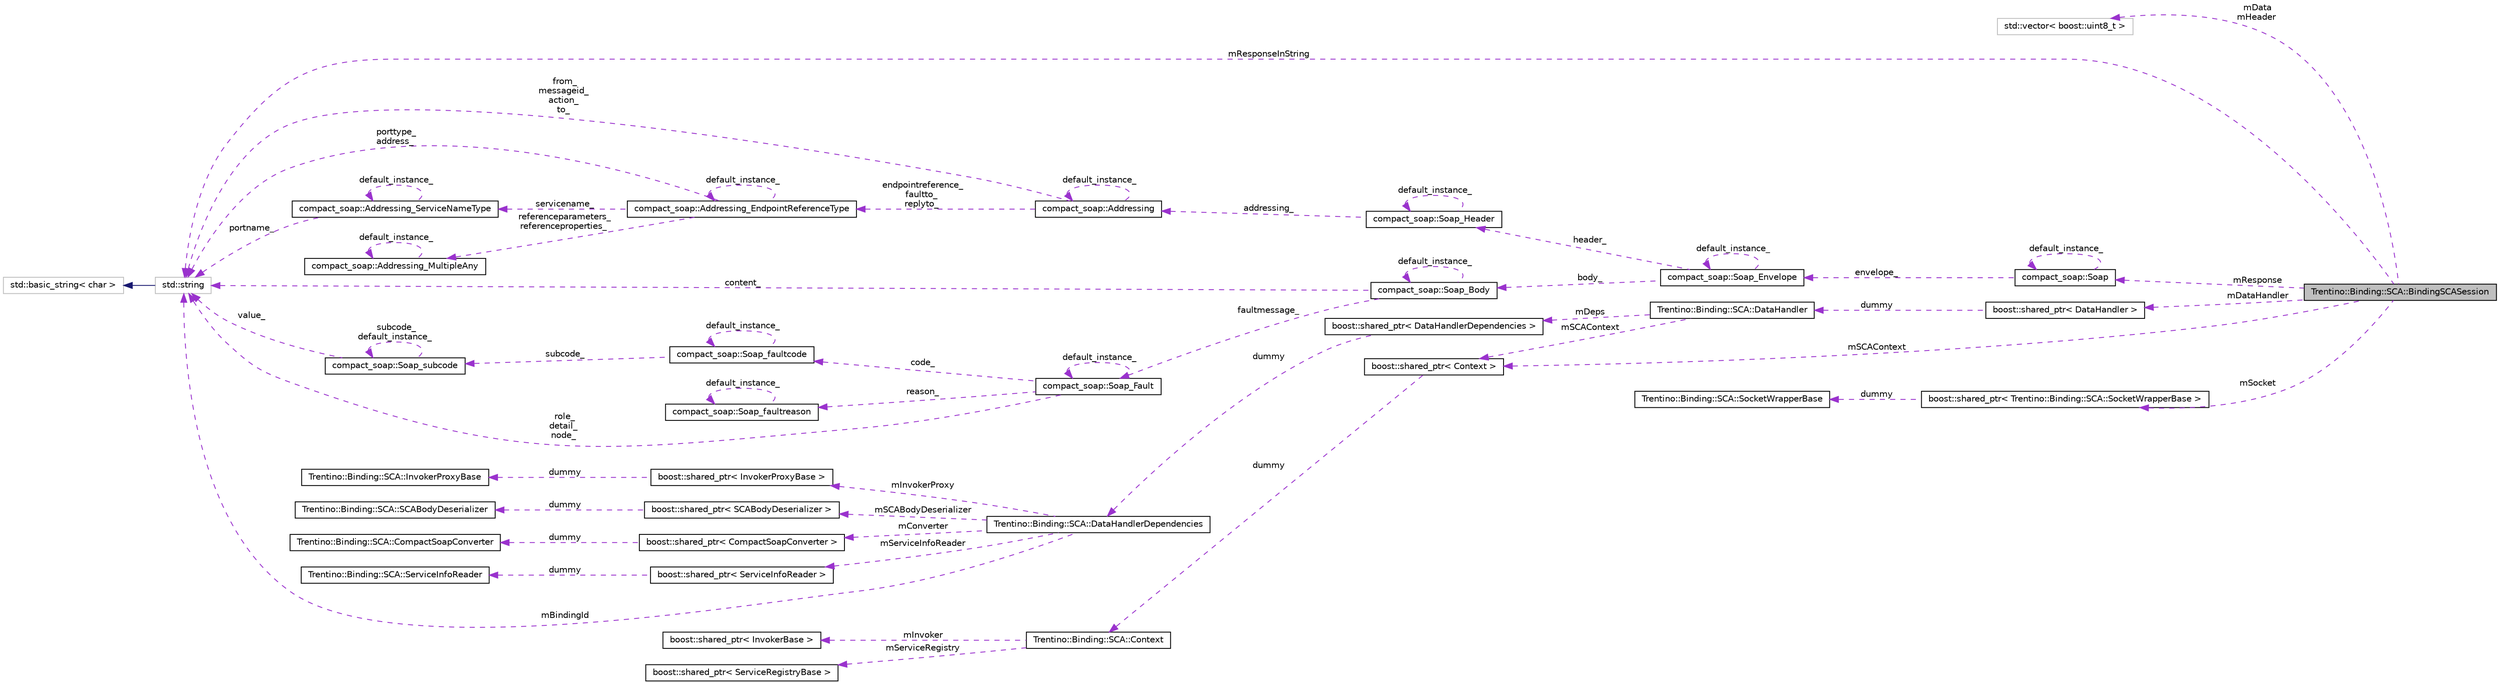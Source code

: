 digraph G
{
  edge [fontname="Helvetica",fontsize="10",labelfontname="Helvetica",labelfontsize="10"];
  node [fontname="Helvetica",fontsize="10",shape=record];
  rankdir="LR";
  Node1 [label="Trentino::Binding::SCA::BindingSCASession",height=0.2,width=0.4,color="black", fillcolor="grey75", style="filled" fontcolor="black"];
  Node2 -> Node1 [dir="back",color="darkorchid3",fontsize="10",style="dashed",label=" mData\nmHeader" ,fontname="Helvetica"];
  Node2 [label="std::vector\< boost::uint8_t \>",height=0.2,width=0.4,color="grey75", fillcolor="white", style="filled"];
  Node3 -> Node1 [dir="back",color="darkorchid3",fontsize="10",style="dashed",label=" mSCAContext" ,fontname="Helvetica"];
  Node3 [label="boost::shared_ptr\< Context \>",height=0.2,width=0.4,color="black", fillcolor="white", style="filled",URL="$classboost_1_1shared__ptr.html"];
  Node4 -> Node3 [dir="back",color="darkorchid3",fontsize="10",style="dashed",label=" dummy" ,fontname="Helvetica"];
  Node4 [label="Trentino::Binding::SCA::Context",height=0.2,width=0.4,color="black", fillcolor="white", style="filled",URL="$class_trentino_1_1_binding_1_1_s_c_a_1_1_context.html",tooltip="This clas contains external dependencies of the SCA Binding Module."];
  Node5 -> Node4 [dir="back",color="darkorchid3",fontsize="10",style="dashed",label=" mInvoker" ,fontname="Helvetica"];
  Node5 [label="boost::shared_ptr\< InvokerBase \>",height=0.2,width=0.4,color="black", fillcolor="white", style="filled",URL="$classboost_1_1shared__ptr.html"];
  Node6 -> Node4 [dir="back",color="darkorchid3",fontsize="10",style="dashed",label=" mServiceRegistry" ,fontname="Helvetica"];
  Node6 [label="boost::shared_ptr\< ServiceRegistryBase \>",height=0.2,width=0.4,color="black", fillcolor="white", style="filled",URL="$classboost_1_1shared__ptr.html"];
  Node7 -> Node1 [dir="back",color="darkorchid3",fontsize="10",style="dashed",label=" mSocket" ,fontname="Helvetica"];
  Node7 [label="boost::shared_ptr\< Trentino::Binding::SCA::SocketWrapperBase \>",height=0.2,width=0.4,color="black", fillcolor="white", style="filled",URL="$classboost_1_1shared__ptr.html"];
  Node8 -> Node7 [dir="back",color="darkorchid3",fontsize="10",style="dashed",label=" dummy" ,fontname="Helvetica"];
  Node8 [label="Trentino::Binding::SCA::SocketWrapperBase",height=0.2,width=0.4,color="black", fillcolor="white", style="filled",URL="$class_trentino_1_1_binding_1_1_s_c_a_1_1_socket_wrapper_base.html",tooltip="A wrapper around the TCP or UDP socket used by the SCA Binding the wrapper is extremly useful during ..."];
  Node9 -> Node1 [dir="back",color="darkorchid3",fontsize="10",style="dashed",label=" mResponseInString" ,fontname="Helvetica"];
  Node9 [label="std::string",height=0.2,width=0.4,color="grey75", fillcolor="white", style="filled",tooltip="STL class."];
  Node10 -> Node9 [dir="back",color="midnightblue",fontsize="10",style="solid",fontname="Helvetica"];
  Node10 [label="std::basic_string\< char \>",height=0.2,width=0.4,color="grey75", fillcolor="white", style="filled",tooltip="STL class."];
  Node11 -> Node1 [dir="back",color="darkorchid3",fontsize="10",style="dashed",label=" mDataHandler" ,fontname="Helvetica"];
  Node11 [label="boost::shared_ptr\< DataHandler \>",height=0.2,width=0.4,color="black", fillcolor="white", style="filled",URL="$classboost_1_1shared__ptr.html"];
  Node12 -> Node11 [dir="back",color="darkorchid3",fontsize="10",style="dashed",label=" dummy" ,fontname="Helvetica"];
  Node12 [label="Trentino::Binding::SCA::DataHandler",height=0.2,width=0.4,color="black", fillcolor="white", style="filled",URL="$class_trentino_1_1_binding_1_1_s_c_a_1_1_data_handler.html",tooltip="main class that process incoming messages to response. this class is independent of the Transport pro..."];
  Node3 -> Node12 [dir="back",color="darkorchid3",fontsize="10",style="dashed",label=" mSCAContext" ,fontname="Helvetica"];
  Node13 -> Node12 [dir="back",color="darkorchid3",fontsize="10",style="dashed",label=" mDeps" ,fontname="Helvetica"];
  Node13 [label="boost::shared_ptr\< DataHandlerDependencies \>",height=0.2,width=0.4,color="black", fillcolor="white", style="filled",URL="$classboost_1_1shared__ptr.html"];
  Node14 -> Node13 [dir="back",color="darkorchid3",fontsize="10",style="dashed",label=" dummy" ,fontname="Helvetica"];
  Node14 [label="Trentino::Binding::SCA::DataHandlerDependencies",height=0.2,width=0.4,color="black", fillcolor="white", style="filled",URL="$class_trentino_1_1_binding_1_1_s_c_a_1_1_data_handler_dependencies.html",tooltip="that holds datas of a DataHandler"];
  Node15 -> Node14 [dir="back",color="darkorchid3",fontsize="10",style="dashed",label=" mSCABodyDeserializer" ,fontname="Helvetica"];
  Node15 [label="boost::shared_ptr\< SCABodyDeserializer \>",height=0.2,width=0.4,color="black", fillcolor="white", style="filled",URL="$classboost_1_1shared__ptr.html"];
  Node16 -> Node15 [dir="back",color="darkorchid3",fontsize="10",style="dashed",label=" dummy" ,fontname="Helvetica"];
  Node16 [label="Trentino::Binding::SCA::SCABodyDeserializer",height=0.2,width=0.4,color="black", fillcolor="white", style="filled",URL="$class_trentino_1_1_binding_1_1_s_c_a_1_1_s_c_a_body_deserializer.html"];
  Node17 -> Node14 [dir="back",color="darkorchid3",fontsize="10",style="dashed",label=" mConverter" ,fontname="Helvetica"];
  Node17 [label="boost::shared_ptr\< CompactSoapConverter \>",height=0.2,width=0.4,color="black", fillcolor="white", style="filled",URL="$classboost_1_1shared__ptr.html"];
  Node18 -> Node17 [dir="back",color="darkorchid3",fontsize="10",style="dashed",label=" dummy" ,fontname="Helvetica"];
  Node18 [label="Trentino::Binding::SCA::CompactSoapConverter",height=0.2,width=0.4,color="black", fillcolor="white", style="filled",URL="$class_trentino_1_1_binding_1_1_s_c_a_1_1_compact_soap_converter.html",tooltip="convert raw data ta soap message object and back"];
  Node9 -> Node14 [dir="back",color="darkorchid3",fontsize="10",style="dashed",label=" mBindingId" ,fontname="Helvetica"];
  Node19 -> Node14 [dir="back",color="darkorchid3",fontsize="10",style="dashed",label=" mServiceInfoReader" ,fontname="Helvetica"];
  Node19 [label="boost::shared_ptr\< ServiceInfoReader \>",height=0.2,width=0.4,color="black", fillcolor="white", style="filled",URL="$classboost_1_1shared__ptr.html"];
  Node20 -> Node19 [dir="back",color="darkorchid3",fontsize="10",style="dashed",label=" dummy" ,fontname="Helvetica"];
  Node20 [label="Trentino::Binding::SCA::ServiceInfoReader",height=0.2,width=0.4,color="black", fillcolor="white", style="filled",URL="$class_trentino_1_1_binding_1_1_s_c_a_1_1_service_info_reader.html",tooltip="main class responsible of reading a soap header and therefore determine attributes of the header that..."];
  Node21 -> Node14 [dir="back",color="darkorchid3",fontsize="10",style="dashed",label=" mInvokerProxy" ,fontname="Helvetica"];
  Node21 [label="boost::shared_ptr\< InvokerProxyBase \>",height=0.2,width=0.4,color="black", fillcolor="white", style="filled",URL="$classboost_1_1shared__ptr.html"];
  Node22 -> Node21 [dir="back",color="darkorchid3",fontsize="10",style="dashed",label=" dummy" ,fontname="Helvetica"];
  Node22 [label="Trentino::Binding::SCA::InvokerProxyBase",height=0.2,width=0.4,color="black", fillcolor="white", style="filled",URL="$class_trentino_1_1_binding_1_1_s_c_a_1_1_invoker_proxy_base.html"];
  Node23 -> Node1 [dir="back",color="darkorchid3",fontsize="10",style="dashed",label=" mResponse" ,fontname="Helvetica"];
  Node23 [label="compact_soap::Soap",height=0.2,width=0.4,color="black", fillcolor="white", style="filled",URL="$classcompact__soap_1_1_soap.html"];
  Node24 -> Node23 [dir="back",color="darkorchid3",fontsize="10",style="dashed",label=" envelope_" ,fontname="Helvetica"];
  Node24 [label="compact_soap::Soap_Envelope",height=0.2,width=0.4,color="black", fillcolor="white", style="filled",URL="$classcompact__soap_1_1_soap___envelope.html"];
  Node25 -> Node24 [dir="back",color="darkorchid3",fontsize="10",style="dashed",label=" header_" ,fontname="Helvetica"];
  Node25 [label="compact_soap::Soap_Header",height=0.2,width=0.4,color="black", fillcolor="white", style="filled",URL="$classcompact__soap_1_1_soap___header.html"];
  Node25 -> Node25 [dir="back",color="darkorchid3",fontsize="10",style="dashed",label=" default_instance_" ,fontname="Helvetica"];
  Node26 -> Node25 [dir="back",color="darkorchid3",fontsize="10",style="dashed",label=" addressing_" ,fontname="Helvetica"];
  Node26 [label="compact_soap::Addressing",height=0.2,width=0.4,color="black", fillcolor="white", style="filled",URL="$classcompact__soap_1_1_addressing.html"];
  Node26 -> Node26 [dir="back",color="darkorchid3",fontsize="10",style="dashed",label=" default_instance_" ,fontname="Helvetica"];
  Node9 -> Node26 [dir="back",color="darkorchid3",fontsize="10",style="dashed",label=" from_\nmessageid_\naction_\nto_" ,fontname="Helvetica"];
  Node27 -> Node26 [dir="back",color="darkorchid3",fontsize="10",style="dashed",label=" endpointreference_\nfaultto_\nreplyto_" ,fontname="Helvetica"];
  Node27 [label="compact_soap::Addressing_EndpointReferenceType",height=0.2,width=0.4,color="black", fillcolor="white", style="filled",URL="$classcompact__soap_1_1_addressing___endpoint_reference_type.html"];
  Node28 -> Node27 [dir="back",color="darkorchid3",fontsize="10",style="dashed",label=" referenceparameters_\nreferenceproperties_" ,fontname="Helvetica"];
  Node28 [label="compact_soap::Addressing_MultipleAny",height=0.2,width=0.4,color="black", fillcolor="white", style="filled",URL="$classcompact__soap_1_1_addressing___multiple_any.html"];
  Node28 -> Node28 [dir="back",color="darkorchid3",fontsize="10",style="dashed",label=" default_instance_" ,fontname="Helvetica"];
  Node9 -> Node27 [dir="back",color="darkorchid3",fontsize="10",style="dashed",label=" porttype_\naddress_" ,fontname="Helvetica"];
  Node27 -> Node27 [dir="back",color="darkorchid3",fontsize="10",style="dashed",label=" default_instance_" ,fontname="Helvetica"];
  Node29 -> Node27 [dir="back",color="darkorchid3",fontsize="10",style="dashed",label=" servicename_" ,fontname="Helvetica"];
  Node29 [label="compact_soap::Addressing_ServiceNameType",height=0.2,width=0.4,color="black", fillcolor="white", style="filled",URL="$classcompact__soap_1_1_addressing___service_name_type.html"];
  Node9 -> Node29 [dir="back",color="darkorchid3",fontsize="10",style="dashed",label=" portname_" ,fontname="Helvetica"];
  Node29 -> Node29 [dir="back",color="darkorchid3",fontsize="10",style="dashed",label=" default_instance_" ,fontname="Helvetica"];
  Node24 -> Node24 [dir="back",color="darkorchid3",fontsize="10",style="dashed",label=" default_instance_" ,fontname="Helvetica"];
  Node30 -> Node24 [dir="back",color="darkorchid3",fontsize="10",style="dashed",label=" body_" ,fontname="Helvetica"];
  Node30 [label="compact_soap::Soap_Body",height=0.2,width=0.4,color="black", fillcolor="white", style="filled",URL="$classcompact__soap_1_1_soap___body.html"];
  Node31 -> Node30 [dir="back",color="darkorchid3",fontsize="10",style="dashed",label=" faultmessage_" ,fontname="Helvetica"];
  Node31 [label="compact_soap::Soap_Fault",height=0.2,width=0.4,color="black", fillcolor="white", style="filled",URL="$classcompact__soap_1_1_soap___fault.html"];
  Node32 -> Node31 [dir="back",color="darkorchid3",fontsize="10",style="dashed",label=" reason_" ,fontname="Helvetica"];
  Node32 [label="compact_soap::Soap_faultreason",height=0.2,width=0.4,color="black", fillcolor="white", style="filled",URL="$classcompact__soap_1_1_soap__faultreason.html"];
  Node32 -> Node32 [dir="back",color="darkorchid3",fontsize="10",style="dashed",label=" default_instance_" ,fontname="Helvetica"];
  Node31 -> Node31 [dir="back",color="darkorchid3",fontsize="10",style="dashed",label=" default_instance_" ,fontname="Helvetica"];
  Node33 -> Node31 [dir="back",color="darkorchid3",fontsize="10",style="dashed",label=" code_" ,fontname="Helvetica"];
  Node33 [label="compact_soap::Soap_faultcode",height=0.2,width=0.4,color="black", fillcolor="white", style="filled",URL="$classcompact__soap_1_1_soap__faultcode.html"];
  Node33 -> Node33 [dir="back",color="darkorchid3",fontsize="10",style="dashed",label=" default_instance_" ,fontname="Helvetica"];
  Node34 -> Node33 [dir="back",color="darkorchid3",fontsize="10",style="dashed",label=" subcode_" ,fontname="Helvetica"];
  Node34 [label="compact_soap::Soap_subcode",height=0.2,width=0.4,color="black", fillcolor="white", style="filled",URL="$classcompact__soap_1_1_soap__subcode.html"];
  Node9 -> Node34 [dir="back",color="darkorchid3",fontsize="10",style="dashed",label=" value_" ,fontname="Helvetica"];
  Node34 -> Node34 [dir="back",color="darkorchid3",fontsize="10",style="dashed",label=" subcode_\ndefault_instance_" ,fontname="Helvetica"];
  Node9 -> Node31 [dir="back",color="darkorchid3",fontsize="10",style="dashed",label=" role_\ndetail_\nnode_" ,fontname="Helvetica"];
  Node30 -> Node30 [dir="back",color="darkorchid3",fontsize="10",style="dashed",label=" default_instance_" ,fontname="Helvetica"];
  Node9 -> Node30 [dir="back",color="darkorchid3",fontsize="10",style="dashed",label=" content_" ,fontname="Helvetica"];
  Node23 -> Node23 [dir="back",color="darkorchid3",fontsize="10",style="dashed",label=" default_instance_" ,fontname="Helvetica"];
}
